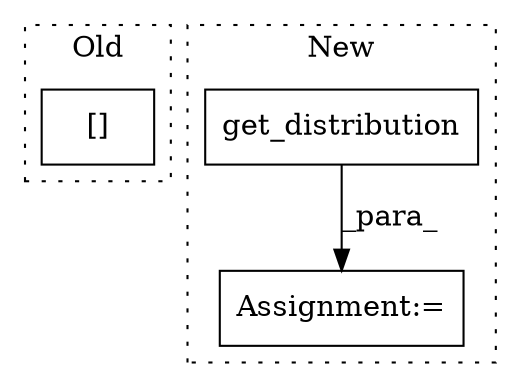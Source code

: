 digraph G {
subgraph cluster0 {
1 [label="[]" a="2" s="842,886" l="35,1" shape="box"];
label = "Old";
style="dotted";
}
subgraph cluster1 {
2 [label="get_distribution" a="32" s="740,764" l="17,1" shape="box"];
3 [label="Assignment:=" a="7" s="739" l="1" shape="box"];
label = "New";
style="dotted";
}
2 -> 3 [label="_para_"];
}